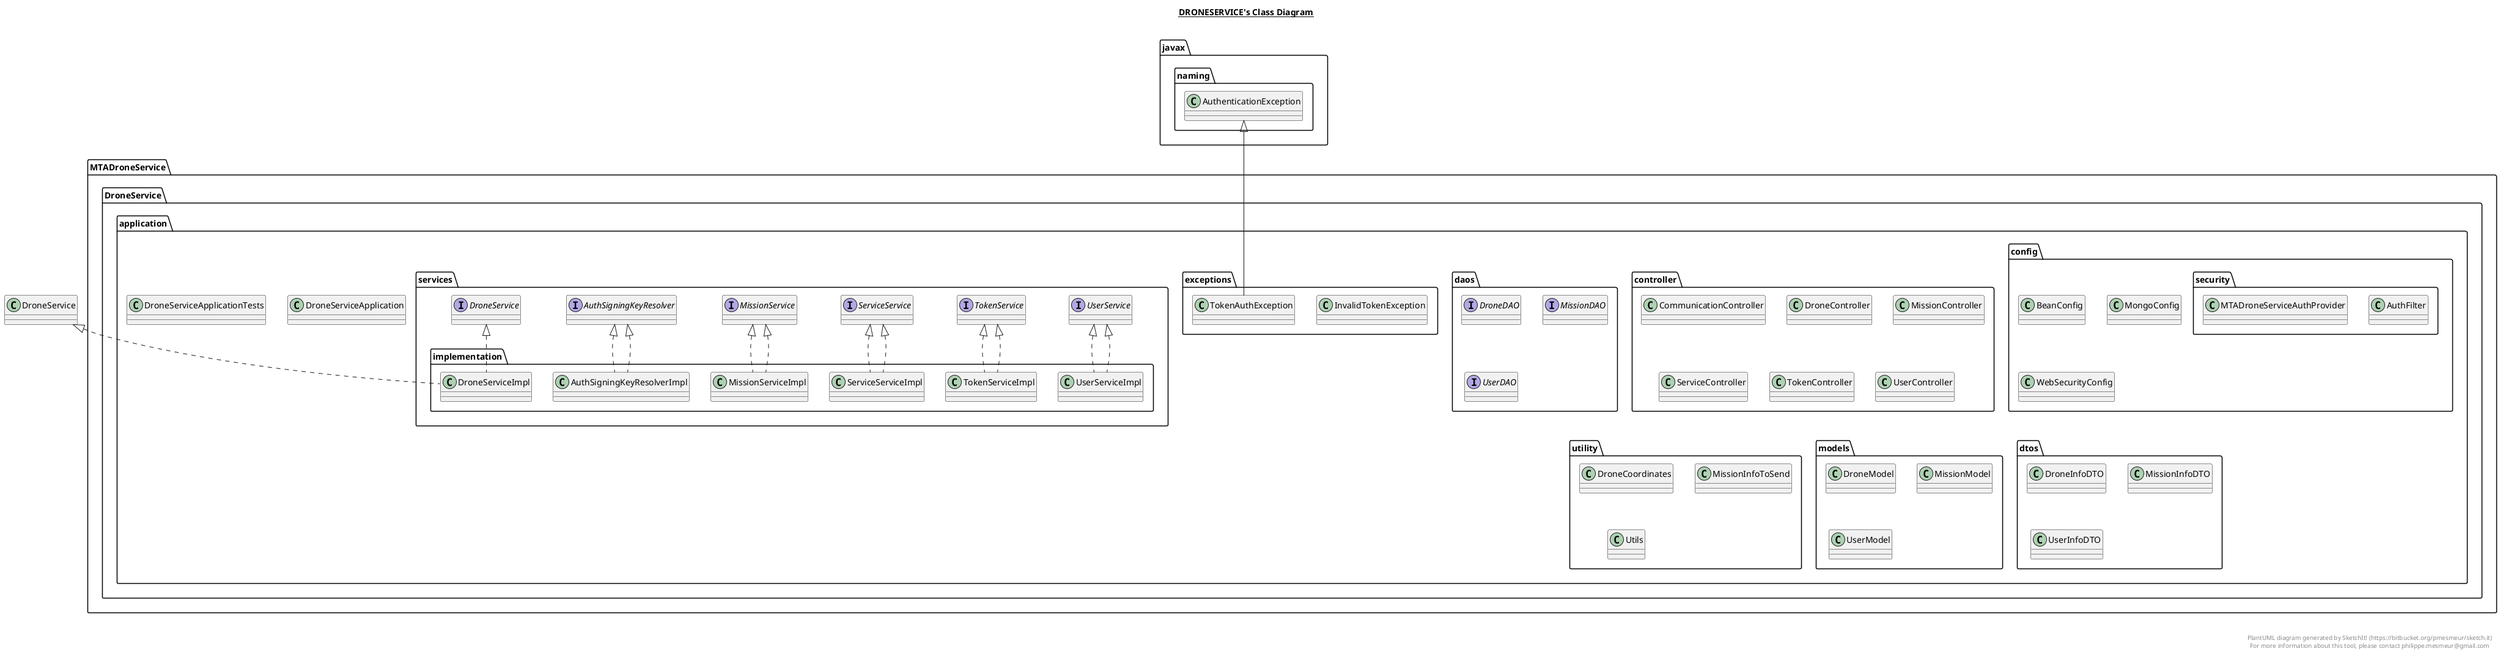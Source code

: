 @startuml

title __DRONESERVICE's Class Diagram__\n

  namespace MTADroneService.DroneService.application {
    class MTADroneService.DroneService.application.DroneServiceApplication {
    }
  }
  

  namespace MTADroneService.DroneService.application {
    class MTADroneService.DroneService.application.DroneServiceApplication {
    }
  }
  

  namespace MTADroneService.DroneService.application {
    class MTADroneService.DroneService.application.DroneServiceApplicationTests {
    }
  }
  

  namespace MTADroneService.DroneService.application {
    class MTADroneService.DroneService.application.DroneServiceApplicationTests {
    }
  }
  

  namespace MTADroneService.DroneService.application {
    namespace config {
      class MTADroneService.DroneService.application.config.BeanConfig {
      }
    }
  }
  

  namespace MTADroneService.DroneService.application {
    namespace config {
      class MTADroneService.DroneService.application.config.BeanConfig {
      }
    }
  }
  

  namespace MTADroneService.DroneService.application {
    namespace config {
      class MTADroneService.DroneService.application.config.MongoConfig {
      }
    }
  }
  

  namespace MTADroneService.DroneService.application {
    namespace config {
      class MTADroneService.DroneService.application.config.MongoConfig {
      }
    }
  }
  

  namespace MTADroneService.DroneService.application {
    namespace config {
      class MTADroneService.DroneService.application.config.WebSecurityConfig {
      }
    }
  }
  

  namespace MTADroneService.DroneService.application {
    namespace config {
      class MTADroneService.DroneService.application.config.WebSecurityConfig {
      }
    }
  }
  

  namespace MTADroneService.DroneService.application {
    namespace config {
      namespace security {
        class MTADroneService.DroneService.application.config.security.AuthFilter {
        }
      }
    }
  }
  

  namespace MTADroneService.DroneService.application {
    namespace config {
      namespace security {
        class MTADroneService.DroneService.application.config.security.AuthFilter {
        }
      }
    }
  }
  

  namespace MTADroneService.DroneService.application {
    namespace config {
      namespace security {
        class MTADroneService.DroneService.application.config.security.MTADroneServiceAuthProvider {
        }
      }
    }
  }
  

  namespace MTADroneService.DroneService.application {
    namespace config {
      namespace security {
        class MTADroneService.DroneService.application.config.security.MTADroneServiceAuthProvider {
        }
      }
    }
  }
  

  namespace MTADroneService.DroneService.application {
    namespace controller {
      class MTADroneService.DroneService.application.controller.CommunicationController {
      }
    }
  }
  

  namespace MTADroneService.DroneService.application {
    namespace controller {
      class MTADroneService.DroneService.application.controller.CommunicationController {
      }
    }
  }
  

  namespace MTADroneService.DroneService.application {
    namespace controller {
      class MTADroneService.DroneService.application.controller.DroneController {
      }
    }
  }
  

  namespace MTADroneService.DroneService.application {
    namespace controller {
      class MTADroneService.DroneService.application.controller.DroneController {
      }
    }
  }
  

  namespace MTADroneService.DroneService.application {
    namespace controller {
      class MTADroneService.DroneService.application.controller.MissionController {
      }
    }
  }
  

  namespace MTADroneService.DroneService.application {
    namespace controller {
      class MTADroneService.DroneService.application.controller.MissionController {
      }
    }
  }
  

  namespace MTADroneService.DroneService.application {
    namespace controller {
      class MTADroneService.DroneService.application.controller.ServiceController {
      }
    }
  }
  

  namespace MTADroneService.DroneService.application {
    namespace controller {
      class MTADroneService.DroneService.application.controller.ServiceController {
      }
    }
  }
  

  namespace MTADroneService.DroneService.application {
    namespace controller {
      class MTADroneService.DroneService.application.controller.TokenController {
      }
    }
  }
  

  namespace MTADroneService.DroneService.application {
    namespace controller {
      class MTADroneService.DroneService.application.controller.TokenController {
      }
    }
  }
  

  namespace MTADroneService.DroneService.application {
    namespace controller {
      class MTADroneService.DroneService.application.controller.UserController {
      }
    }
  }
  

  namespace MTADroneService.DroneService.application {
    namespace controller {
      class MTADroneService.DroneService.application.controller.UserController {
      }
    }
  }
  

  namespace MTADroneService.DroneService.application {
    namespace daos {
      interface MTADroneService.DroneService.application.daos.DroneDAO {
      }
    }
  }
  

  namespace MTADroneService.DroneService.application {
    namespace daos {
      interface MTADroneService.DroneService.application.daos.DroneDAO {
      }
    }
  }
  

  namespace MTADroneService.DroneService.application {
    namespace daos {
      interface MTADroneService.DroneService.application.daos.MissionDAO {
      }
    }
  }
  

  namespace MTADroneService.DroneService.application {
    namespace daos {
      interface MTADroneService.DroneService.application.daos.MissionDAO {
      }
    }
  }
  

  namespace MTADroneService.DroneService.application {
    namespace daos {
      interface MTADroneService.DroneService.application.daos.UserDAO {
      }
    }
  }
  

  namespace MTADroneService.DroneService.application {
    namespace daos {
      interface MTADroneService.DroneService.application.daos.UserDAO {
      }
    }
  }
  

  namespace MTADroneService.DroneService.application {
    namespace dtos {
      class MTADroneService.DroneService.application.dtos.DroneInfoDTO {
      }
    }
  }
  

  namespace MTADroneService.DroneService.application {
    namespace dtos {
      class MTADroneService.DroneService.application.dtos.DroneInfoDTO {
      }
    }
  }
  

  namespace MTADroneService.DroneService.application {
    namespace dtos {
      class MTADroneService.DroneService.application.dtos.MissionInfoDTO {
      }
    }
  }
  

  namespace MTADroneService.DroneService.application {
    namespace dtos {
      class MTADroneService.DroneService.application.dtos.MissionInfoDTO {
      }
    }
  }
  

  namespace MTADroneService.DroneService.application {
    namespace dtos {
      class MTADroneService.DroneService.application.dtos.UserInfoDTO {
      }
    }
  }
  

  namespace MTADroneService.DroneService.application {
    namespace dtos {
      class MTADroneService.DroneService.application.dtos.UserInfoDTO {
      }
    }
  }
  

  namespace MTADroneService.DroneService.application {
    namespace exceptions {
      class MTADroneService.DroneService.application.exceptions.InvalidTokenException {
      }
    }
  }
  

  namespace MTADroneService.DroneService.application {
    namespace exceptions {
      class MTADroneService.DroneService.application.exceptions.InvalidTokenException {
      }
    }
  }
  

  namespace MTADroneService.DroneService.application {
    namespace exceptions {
      class MTADroneService.DroneService.application.exceptions.TokenAuthException {
      }
    }
  }
  

  namespace MTADroneService.DroneService.application {
    namespace exceptions {
      class MTADroneService.DroneService.application.exceptions.TokenAuthException {
      }
    }
  }
  

  namespace MTADroneService.DroneService.application {
    namespace models {
      class MTADroneService.DroneService.application.models.DroneModel {
      }
    }
  }
  

  namespace MTADroneService.DroneService.application {
    namespace models {
      class MTADroneService.DroneService.application.models.DroneModel {
      }
    }
  }
  

  namespace MTADroneService.DroneService.application {
    namespace models {
      class MTADroneService.DroneService.application.models.MissionModel {
      }
    }
  }
  

  namespace MTADroneService.DroneService.application {
    namespace models {
      class MTADroneService.DroneService.application.models.MissionModel {
      }
    }
  }
  

  namespace MTADroneService.DroneService.application {
    namespace models {
      class MTADroneService.DroneService.application.models.UserModel {
      }
    }
  }
  

  namespace MTADroneService.DroneService.application {
    namespace models {
      class MTADroneService.DroneService.application.models.UserModel {
      }
    }
  }
  

  namespace MTADroneService.DroneService.application {
    namespace services {
      interface MTADroneService.DroneService.application.services.AuthSigningKeyResolver {
      }
    }
  }
  

  namespace MTADroneService.DroneService.application {
    namespace services {
      interface MTADroneService.DroneService.application.services.AuthSigningKeyResolver {
      }
    }
  }
  

  namespace MTADroneService.DroneService.application {
    namespace services {
      interface MTADroneService.DroneService.application.services.DroneService {
      }
    }
  }
  

  namespace MTADroneService.DroneService.application {
    namespace services {
      interface MTADroneService.DroneService.application.services.DroneService {
      }
    }
  }
  

  namespace MTADroneService.DroneService.application {
    namespace services {
      interface MTADroneService.DroneService.application.services.MissionService {
      }
    }
  }
  

  namespace MTADroneService.DroneService.application {
    namespace services {
      interface MTADroneService.DroneService.application.services.MissionService {
      }
    }
  }
  

  namespace MTADroneService.DroneService.application {
    namespace services {
      interface MTADroneService.DroneService.application.services.ServiceService {
      }
    }
  }
  

  namespace MTADroneService.DroneService.application {
    namespace services {
      interface MTADroneService.DroneService.application.services.ServiceService {
      }
    }
  }
  

  namespace MTADroneService.DroneService.application {
    namespace services {
      interface MTADroneService.DroneService.application.services.TokenService {
      }
    }
  }
  

  namespace MTADroneService.DroneService.application {
    namespace services {
      interface MTADroneService.DroneService.application.services.TokenService {
      }
    }
  }
  

  namespace MTADroneService.DroneService.application {
    namespace services {
      interface MTADroneService.DroneService.application.services.UserService {
      }
    }
  }
  

  namespace MTADroneService.DroneService.application {
    namespace services {
      interface MTADroneService.DroneService.application.services.UserService {
      }
    }
  }
  

  namespace MTADroneService.DroneService.application {
    namespace services {
      namespace implementation {
        class MTADroneService.DroneService.application.services.implementation.AuthSigningKeyResolverImpl {
        }
      }
    }
  }
  

  namespace MTADroneService.DroneService.application {
    namespace services {
      namespace implementation {
        class MTADroneService.DroneService.application.services.implementation.AuthSigningKeyResolverImpl {
        }
      }
    }
  }
  

  namespace MTADroneService.DroneService.application {
    namespace services {
      namespace implementation {
        class MTADroneService.DroneService.application.services.implementation.DroneServiceImpl {
        }
      }
    }
  }
  

  namespace MTADroneService.DroneService.application {
    namespace services {
      namespace implementation {
        class MTADroneService.DroneService.application.services.implementation.DroneServiceImpl {
        }
      }
    }
  }
  

  namespace MTADroneService.DroneService.application {
    namespace services {
      namespace implementation {
        class MTADroneService.DroneService.application.services.implementation.MissionServiceImpl {
        }
      }
    }
  }
  

  namespace MTADroneService.DroneService.application {
    namespace services {
      namespace implementation {
        class MTADroneService.DroneService.application.services.implementation.MissionServiceImpl {
        }
      }
    }
  }
  

  namespace MTADroneService.DroneService.application {
    namespace services {
      namespace implementation {
        class MTADroneService.DroneService.application.services.implementation.ServiceServiceImpl {
        }
      }
    }
  }
  

  namespace MTADroneService.DroneService.application {
    namespace services {
      namespace implementation {
        class MTADroneService.DroneService.application.services.implementation.ServiceServiceImpl {
        }
      }
    }
  }
  

  namespace MTADroneService.DroneService.application {
    namespace services {
      namespace implementation {
        class MTADroneService.DroneService.application.services.implementation.TokenServiceImpl {
        }
      }
    }
  }
  

  namespace MTADroneService.DroneService.application {
    namespace services {
      namespace implementation {
        class MTADroneService.DroneService.application.services.implementation.TokenServiceImpl {
        }
      }
    }
  }
  

  namespace MTADroneService.DroneService.application {
    namespace services {
      namespace implementation {
        class MTADroneService.DroneService.application.services.implementation.UserServiceImpl {
        }
      }
    }
  }
  

  namespace MTADroneService.DroneService.application {
    namespace services {
      namespace implementation {
        class MTADroneService.DroneService.application.services.implementation.UserServiceImpl {
        }
      }
    }
  }
  

  namespace MTADroneService.DroneService.application {
    namespace utility {
      class MTADroneService.DroneService.application.utility.DroneCoordinates {
      }
    }
  }
  

  namespace MTADroneService.DroneService.application {
    namespace utility {
      class MTADroneService.DroneService.application.utility.DroneCoordinates {
      }
    }
  }
  

  namespace MTADroneService.DroneService.application {
    namespace utility {
      class MTADroneService.DroneService.application.utility.MissionInfoToSend {
      }
    }
  }
  

  namespace MTADroneService.DroneService.application {
    namespace utility {
      class MTADroneService.DroneService.application.utility.MissionInfoToSend {
      }
    }
  }
  

  namespace MTADroneService.DroneService.application {
    namespace utility {
      class MTADroneService.DroneService.application.utility.Utils {
      }
    }
  }
  

  namespace MTADroneService.DroneService.application {
    namespace utility {
      class MTADroneService.DroneService.application.utility.Utils {
      }
    }
  }
  

  MTADroneService.DroneService.application.exceptions.TokenAuthException -up-|> javax.naming.AuthenticationException
  MTADroneService.DroneService.application.services.implementation.AuthSigningKeyResolverImpl .up.|> AuthSigningKeyResolver
  MTADroneService.DroneService.application.services.implementation.AuthSigningKeyResolverImpl .up.|> MTADroneService.DroneService.application.services.AuthSigningKeyResolver
  MTADroneService.DroneService.application.services.implementation.DroneServiceImpl .up.|> MTADroneService.DroneService.application.services.DroneService
  MTADroneService.DroneService.application.services.implementation.DroneServiceImpl .up.|> DroneService
  MTADroneService.DroneService.application.services.implementation.MissionServiceImpl .up.|> MissionService
  MTADroneService.DroneService.application.services.implementation.MissionServiceImpl .up.|> MTADroneService.DroneService.application.services.MissionService
  MTADroneService.DroneService.application.services.implementation.ServiceServiceImpl .up.|> ServiceService
  MTADroneService.DroneService.application.services.implementation.ServiceServiceImpl .up.|> MTADroneService.DroneService.application.services.ServiceService
  MTADroneService.DroneService.application.services.implementation.TokenServiceImpl .up.|> TokenService
  MTADroneService.DroneService.application.services.implementation.TokenServiceImpl .up.|> MTADroneService.DroneService.application.services.TokenService
  MTADroneService.DroneService.application.services.implementation.UserServiceImpl .up.|> UserService
  MTADroneService.DroneService.application.services.implementation.UserServiceImpl .up.|> MTADroneService.DroneService.application.services.UserService


right footer


PlantUML diagram generated by SketchIt! (https://bitbucket.org/pmesmeur/sketch.it)
For more information about this tool, please contact philippe.mesmeur@gmail.com
endfooter

@enduml
